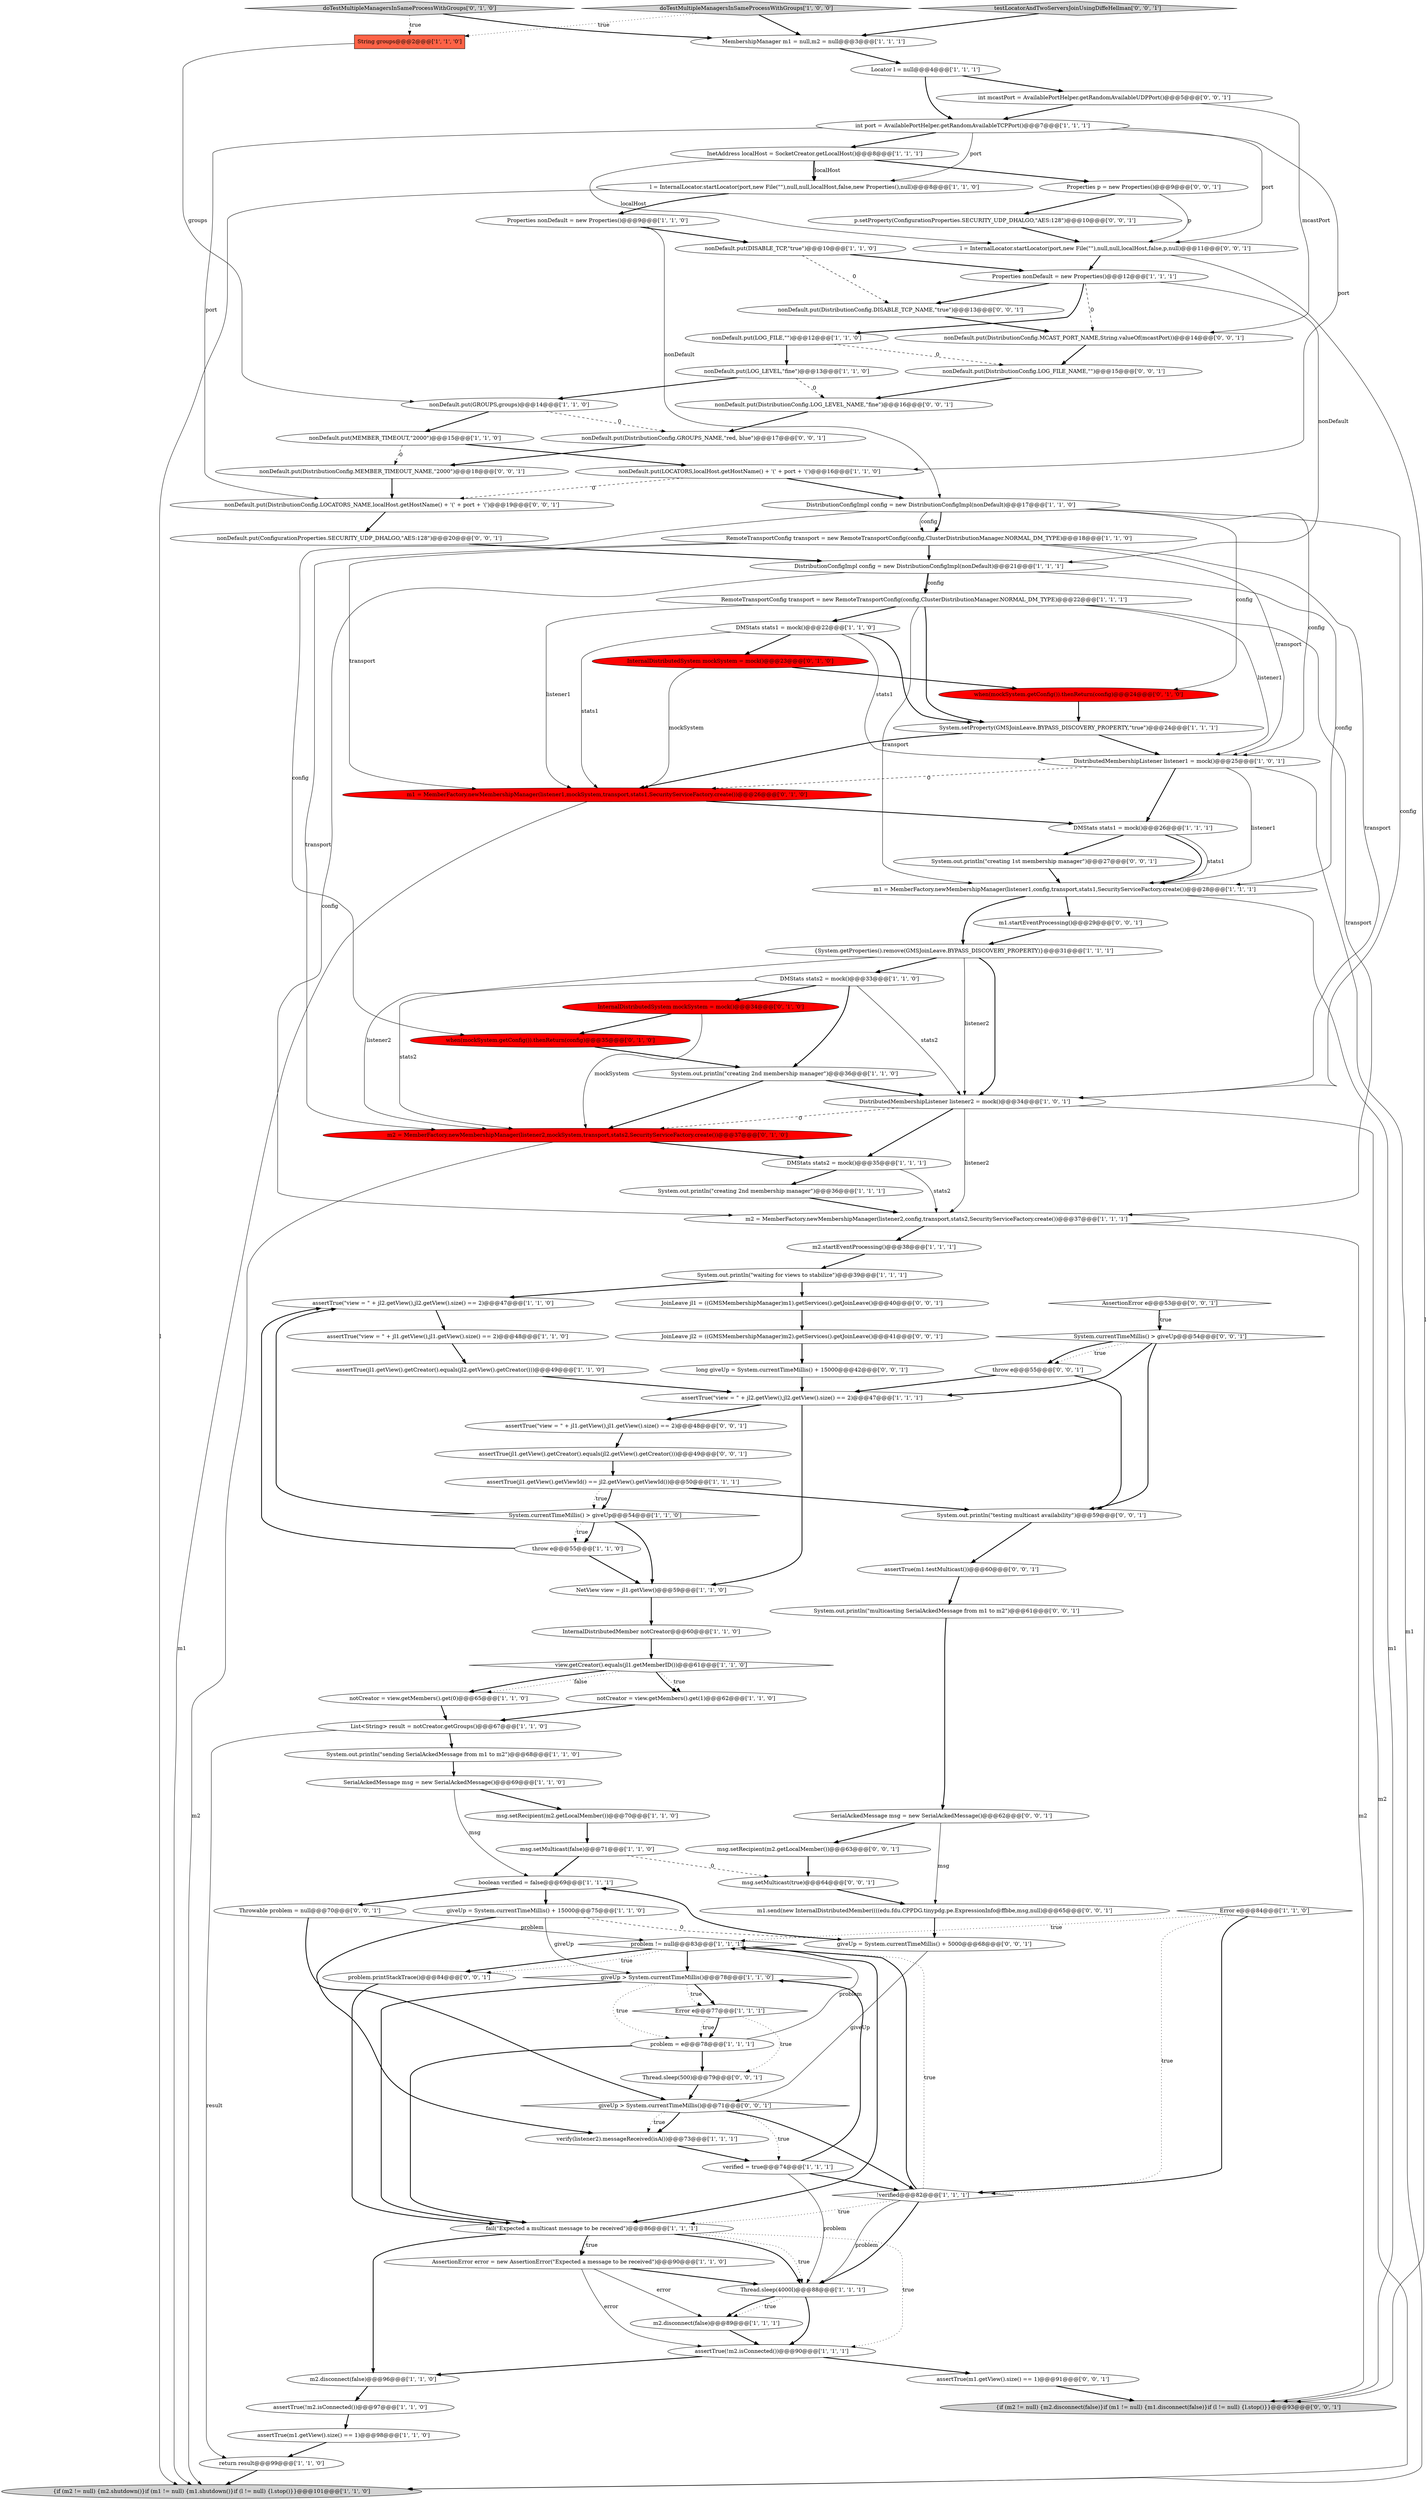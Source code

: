 digraph {
24 [style = filled, label = "m2.startEventProcessing()@@@38@@@['1', '1', '1']", fillcolor = white, shape = ellipse image = "AAA0AAABBB1BBB"];
64 [style = filled, label = "Properties nonDefault = new Properties()@@@9@@@['1', '1', '0']", fillcolor = white, shape = ellipse image = "AAA0AAABBB1BBB"];
91 [style = filled, label = "problem.printStackTrace()@@@84@@@['0', '0', '1']", fillcolor = white, shape = ellipse image = "AAA0AAABBB3BBB"];
65 [style = filled, label = "System.currentTimeMillis() > giveUp@@@54@@@['1', '1', '0']", fillcolor = white, shape = diamond image = "AAA0AAABBB1BBB"];
72 [style = filled, label = "m2 = MemberFactory.newMembershipManager(listener2,mockSystem,transport,stats2,SecurityServiceFactory.create())@@@37@@@['0', '1', '0']", fillcolor = red, shape = ellipse image = "AAA1AAABBB2BBB"];
112 [style = filled, label = "msg.setMulticast(true)@@@64@@@['0', '0', '1']", fillcolor = white, shape = ellipse image = "AAA0AAABBB3BBB"];
48 [style = filled, label = "System.out.println(\"creating 2nd membership manager\")@@@36@@@['1', '1', '1']", fillcolor = white, shape = ellipse image = "AAA0AAABBB1BBB"];
39 [style = filled, label = "DistributionConfigImpl config = new DistributionConfigImpl(nonDefault)@@@17@@@['1', '1', '0']", fillcolor = white, shape = ellipse image = "AAA0AAABBB1BBB"];
82 [style = filled, label = "Throwable problem = null@@@70@@@['0', '0', '1']", fillcolor = white, shape = ellipse image = "AAA0AAABBB3BBB"];
67 [style = filled, label = "problem = e@@@78@@@['1', '1', '1']", fillcolor = white, shape = ellipse image = "AAA0AAABBB1BBB"];
89 [style = filled, label = "m1.send(new InternalDistributedMember((((edu.fdu.CPPDG.tinypdg.pe.ExpressionInfo@ffbbe,msg,null)@@@65@@@['0', '0', '1']", fillcolor = white, shape = ellipse image = "AAA0AAABBB3BBB"];
36 [style = filled, label = "Error e@@@77@@@['1', '1', '1']", fillcolor = white, shape = diamond image = "AAA0AAABBB1BBB"];
13 [style = filled, label = "assertTrue(!m2.isConnected())@@@97@@@['1', '1', '0']", fillcolor = white, shape = ellipse image = "AAA0AAABBB1BBB"];
19 [style = filled, label = "msg.setMulticast(false)@@@71@@@['1', '1', '0']", fillcolor = white, shape = ellipse image = "AAA0AAABBB1BBB"];
40 [style = filled, label = "giveUp = System.currentTimeMillis() + 15000@@@75@@@['1', '1', '0']", fillcolor = white, shape = ellipse image = "AAA0AAABBB1BBB"];
56 [style = filled, label = "assertTrue(jl1.getView().getCreator().equals(jl2.getView().getCreator()))@@@49@@@['1', '1', '0']", fillcolor = white, shape = ellipse image = "AAA0AAABBB1BBB"];
34 [style = filled, label = "!verified@@@82@@@['1', '1', '1']", fillcolor = white, shape = diamond image = "AAA0AAABBB1BBB"];
42 [style = filled, label = "{if (m2 != null) {m2.shutdown()}if (m1 != null) {m1.shutdown()}if (l != null) {l.stop()}}@@@101@@@['1', '1', '0']", fillcolor = lightgray, shape = ellipse image = "AAA0AAABBB1BBB"];
3 [style = filled, label = "AssertionError error = new AssertionError(\"Expected a message to be received\")@@@90@@@['1', '1', '0']", fillcolor = white, shape = ellipse image = "AAA0AAABBB1BBB"];
12 [style = filled, label = "nonDefault.put(GROUPS,groups)@@@14@@@['1', '1', '0']", fillcolor = white, shape = ellipse image = "AAA0AAABBB1BBB"];
32 [style = filled, label = "nonDefault.put(LOCATORS,localHost.getHostName() + '(' + port + '(')@@@16@@@['1', '1', '0']", fillcolor = white, shape = ellipse image = "AAA0AAABBB1BBB"];
108 [style = filled, label = "System.out.println(\"creating 1st membership manager\")@@@27@@@['0', '0', '1']", fillcolor = white, shape = ellipse image = "AAA0AAABBB3BBB"];
70 [style = filled, label = "InternalDistributedSystem mockSystem = mock()@@@23@@@['0', '1', '0']", fillcolor = red, shape = ellipse image = "AAA1AAABBB2BBB"];
63 [style = filled, label = "throw e@@@55@@@['1', '1', '0']", fillcolor = white, shape = ellipse image = "AAA0AAABBB1BBB"];
15 [style = filled, label = "{System.getProperties().remove(GMSJoinLeave.BYPASS_DISCOVERY_PROPERTY)}@@@31@@@['1', '1', '1']", fillcolor = white, shape = ellipse image = "AAA0AAABBB1BBB"];
26 [style = filled, label = "DistributedMembershipListener listener1 = mock()@@@25@@@['1', '0', '1']", fillcolor = white, shape = ellipse image = "AAA0AAABBB1BBB"];
5 [style = filled, label = "DistributionConfigImpl config = new DistributionConfigImpl(nonDefault)@@@21@@@['1', '1', '1']", fillcolor = white, shape = ellipse image = "AAA0AAABBB1BBB"];
103 [style = filled, label = "nonDefault.put(DistributionConfig.LOG_FILE_NAME,\"\")@@@15@@@['0', '0', '1']", fillcolor = white, shape = ellipse image = "AAA0AAABBB3BBB"];
52 [style = filled, label = "notCreator = view.getMembers().get(0)@@@65@@@['1', '1', '0']", fillcolor = white, shape = ellipse image = "AAA0AAABBB1BBB"];
107 [style = filled, label = "p.setProperty(ConfigurationProperties.SECURITY_UDP_DHALGO,\"AES:128\")@@@10@@@['0', '0', '1']", fillcolor = white, shape = ellipse image = "AAA0AAABBB3BBB"];
23 [style = filled, label = "verify(listener2).messageReceived(isA())@@@73@@@['1', '1', '1']", fillcolor = white, shape = ellipse image = "AAA0AAABBB1BBB"];
29 [style = filled, label = "DMStats stats1 = mock()@@@22@@@['1', '1', '0']", fillcolor = white, shape = ellipse image = "AAA0AAABBB1BBB"];
85 [style = filled, label = "int mcastPort = AvailablePortHelper.getRandomAvailableUDPPort()@@@5@@@['0', '0', '1']", fillcolor = white, shape = ellipse image = "AAA0AAABBB3BBB"];
55 [style = filled, label = "view.getCreator().equals(jl1.getMemberID())@@@61@@@['1', '1', '0']", fillcolor = white, shape = diamond image = "AAA0AAABBB1BBB"];
28 [style = filled, label = "Error e@@@84@@@['1', '1', '0']", fillcolor = white, shape = diamond image = "AAA0AAABBB1BBB"];
97 [style = filled, label = "nonDefault.put(ConfigurationProperties.SECURITY_UDP_DHALGO,\"AES:128\")@@@20@@@['0', '0', '1']", fillcolor = white, shape = ellipse image = "AAA0AAABBB3BBB"];
94 [style = filled, label = "System.out.println(\"multicasting SerialAckedMessage from m1 to m2\")@@@61@@@['0', '0', '1']", fillcolor = white, shape = ellipse image = "AAA0AAABBB3BBB"];
20 [style = filled, label = "nonDefault.put(LOG_FILE,\"\")@@@12@@@['1', '1', '0']", fillcolor = white, shape = ellipse image = "AAA0AAABBB1BBB"];
83 [style = filled, label = "throw e@@@55@@@['0', '0', '1']", fillcolor = white, shape = ellipse image = "AAA0AAABBB3BBB"];
14 [style = filled, label = "l = InternalLocator.startLocator(port,new File(\"\"),null,null,localHost,false,new Properties(),null)@@@8@@@['1', '1', '0']", fillcolor = white, shape = ellipse image = "AAA0AAABBB1BBB"];
71 [style = filled, label = "when(mockSystem.getConfig()).thenReturn(config)@@@24@@@['0', '1', '0']", fillcolor = red, shape = ellipse image = "AAA1AAABBB2BBB"];
22 [style = filled, label = "InetAddress localHost = SocketCreator.getLocalHost()@@@8@@@['1', '1', '1']", fillcolor = white, shape = ellipse image = "AAA0AAABBB1BBB"];
31 [style = filled, label = "notCreator = view.getMembers().get(1)@@@62@@@['1', '1', '0']", fillcolor = white, shape = ellipse image = "AAA0AAABBB1BBB"];
54 [style = filled, label = "boolean verified = false@@@69@@@['1', '1', '1']", fillcolor = white, shape = ellipse image = "AAA0AAABBB1BBB"];
58 [style = filled, label = "InternalDistributedMember notCreator@@@60@@@['1', '1', '0']", fillcolor = white, shape = ellipse image = "AAA0AAABBB1BBB"];
9 [style = filled, label = "SerialAckedMessage msg = new SerialAckedMessage()@@@69@@@['1', '1', '0']", fillcolor = white, shape = ellipse image = "AAA0AAABBB1BBB"];
60 [style = filled, label = "RemoteTransportConfig transport = new RemoteTransportConfig(config,ClusterDistributionManager.NORMAL_DM_TYPE)@@@18@@@['1', '1', '0']", fillcolor = white, shape = ellipse image = "AAA0AAABBB1BBB"];
51 [style = filled, label = "nonDefault.put(MEMBER_TIMEOUT,\"2000\")@@@15@@@['1', '1', '0']", fillcolor = white, shape = ellipse image = "AAA0AAABBB1BBB"];
92 [style = filled, label = "nonDefault.put(DistributionConfig.MCAST_PORT_NAME,String.valueOf(mcastPort))@@@14@@@['0', '0', '1']", fillcolor = white, shape = ellipse image = "AAA0AAABBB3BBB"];
69 [style = filled, label = "DistributedMembershipListener listener2 = mock()@@@34@@@['1', '0', '1']", fillcolor = white, shape = ellipse image = "AAA0AAABBB1BBB"];
57 [style = filled, label = "m2.disconnect(false)@@@96@@@['1', '1', '0']", fillcolor = white, shape = ellipse image = "AAA0AAABBB1BBB"];
66 [style = filled, label = "m2.disconnect(false)@@@89@@@['1', '1', '1']", fillcolor = white, shape = ellipse image = "AAA0AAABBB1BBB"];
53 [style = filled, label = "System.out.println(\"waiting for views to stabilize\")@@@39@@@['1', '1', '1']", fillcolor = white, shape = ellipse image = "AAA0AAABBB1BBB"];
10 [style = filled, label = "Locator l = null@@@4@@@['1', '1', '1']", fillcolor = white, shape = ellipse image = "AAA0AAABBB1BBB"];
75 [style = filled, label = "doTestMultipleManagersInSameProcessWithGroups['0', '1', '0']", fillcolor = lightgray, shape = diamond image = "AAA0AAABBB2BBB"];
47 [style = filled, label = "problem != null@@@83@@@['1', '1', '1']", fillcolor = white, shape = diamond image = "AAA0AAABBB1BBB"];
33 [style = filled, label = "NetView view = jl1.getView()@@@59@@@['1', '1', '0']", fillcolor = white, shape = ellipse image = "AAA0AAABBB1BBB"];
113 [style = filled, label = "JoinLeave jl2 = ((GMSMembershipManager)m2).getServices().getJoinLeave()@@@41@@@['0', '0', '1']", fillcolor = white, shape = ellipse image = "AAA0AAABBB3BBB"];
93 [style = filled, label = "System.currentTimeMillis() > giveUp@@@54@@@['0', '0', '1']", fillcolor = white, shape = diamond image = "AAA0AAABBB3BBB"];
102 [style = filled, label = "Thread.sleep(500)@@@79@@@['0', '0', '1']", fillcolor = white, shape = ellipse image = "AAA0AAABBB3BBB"];
44 [style = filled, label = "Thread.sleep(4000l)@@@88@@@['1', '1', '1']", fillcolor = white, shape = ellipse image = "AAA0AAABBB1BBB"];
6 [style = filled, label = "RemoteTransportConfig transport = new RemoteTransportConfig(config,ClusterDistributionManager.NORMAL_DM_TYPE)@@@22@@@['1', '1', '1']", fillcolor = white, shape = ellipse image = "AAA0AAABBB1BBB"];
4 [style = filled, label = "doTestMultipleManagersInSameProcessWithGroups['1', '0', '0']", fillcolor = lightgray, shape = diamond image = "AAA0AAABBB1BBB"];
38 [style = filled, label = "nonDefault.put(LOG_LEVEL,\"fine\")@@@13@@@['1', '1', '0']", fillcolor = white, shape = ellipse image = "AAA0AAABBB1BBB"];
109 [style = filled, label = "assertTrue(jl1.getView().getCreator().equals(jl2.getView().getCreator()))@@@49@@@['0', '0', '1']", fillcolor = white, shape = ellipse image = "AAA0AAABBB3BBB"];
73 [style = filled, label = "m1 = MemberFactory.newMembershipManager(listener1,mockSystem,transport,stats1,SecurityServiceFactory.create())@@@26@@@['0', '1', '0']", fillcolor = red, shape = ellipse image = "AAA1AAABBB2BBB"];
84 [style = filled, label = "nonDefault.put(DistributionConfig.DISABLE_TCP_NAME,\"true\")@@@13@@@['0', '0', '1']", fillcolor = white, shape = ellipse image = "AAA0AAABBB3BBB"];
100 [style = filled, label = "m1.startEventProcessing()@@@29@@@['0', '0', '1']", fillcolor = white, shape = ellipse image = "AAA0AAABBB3BBB"];
95 [style = filled, label = "AssertionError e@@@53@@@['0', '0', '1']", fillcolor = white, shape = diamond image = "AAA0AAABBB3BBB"];
106 [style = filled, label = "assertTrue(\"view = \" + jl1.getView(),jl1.getView().size() == 2)@@@48@@@['0', '0', '1']", fillcolor = white, shape = ellipse image = "AAA0AAABBB3BBB"];
16 [style = filled, label = "String groups@@@2@@@['1', '1', '0']", fillcolor = tomato, shape = box image = "AAA0AAABBB1BBB"];
78 [style = filled, label = "nonDefault.put(DistributionConfig.LOCATORS_NAME,localHost.getHostName() + '(' + port + '(')@@@19@@@['0', '0', '1']", fillcolor = white, shape = ellipse image = "AAA0AAABBB3BBB"];
21 [style = filled, label = "DMStats stats2 = mock()@@@35@@@['1', '1', '1']", fillcolor = white, shape = ellipse image = "AAA0AAABBB1BBB"];
43 [style = filled, label = "m1 = MemberFactory.newMembershipManager(listener1,config,transport,stats1,SecurityServiceFactory.create())@@@28@@@['1', '1', '1']", fillcolor = white, shape = ellipse image = "AAA0AAABBB1BBB"];
7 [style = filled, label = "giveUp > System.currentTimeMillis()@@@78@@@['1', '1', '0']", fillcolor = white, shape = diamond image = "AAA0AAABBB1BBB"];
86 [style = filled, label = "Properties p = new Properties()@@@9@@@['0', '0', '1']", fillcolor = white, shape = ellipse image = "AAA0AAABBB3BBB"];
11 [style = filled, label = "System.setProperty(GMSJoinLeave.BYPASS_DISCOVERY_PROPERTY,\"true\")@@@24@@@['1', '1', '1']", fillcolor = white, shape = ellipse image = "AAA0AAABBB1BBB"];
62 [style = filled, label = "DMStats stats1 = mock()@@@26@@@['1', '1', '1']", fillcolor = white, shape = ellipse image = "AAA0AAABBB1BBB"];
41 [style = filled, label = "assertTrue(!m2.isConnected())@@@90@@@['1', '1', '1']", fillcolor = white, shape = ellipse image = "AAA0AAABBB1BBB"];
46 [style = filled, label = "System.out.println(\"creating 2nd membership manager\")@@@36@@@['1', '1', '0']", fillcolor = white, shape = ellipse image = "AAA0AAABBB1BBB"];
104 [style = filled, label = "nonDefault.put(DistributionConfig.LOG_LEVEL_NAME,\"fine\")@@@16@@@['0', '0', '1']", fillcolor = white, shape = ellipse image = "AAA0AAABBB3BBB"];
2 [style = filled, label = "Properties nonDefault = new Properties()@@@12@@@['1', '1', '1']", fillcolor = white, shape = ellipse image = "AAA0AAABBB1BBB"];
25 [style = filled, label = "fail(\"Expected a multicast message to be received\")@@@86@@@['1', '1', '1']", fillcolor = white, shape = ellipse image = "AAA0AAABBB1BBB"];
79 [style = filled, label = "{if (m2 != null) {m2.disconnect(false)}if (m1 != null) {m1.disconnect(false)}if (l != null) {l.stop()}}@@@93@@@['0', '0', '1']", fillcolor = lightgray, shape = ellipse image = "AAA0AAABBB3BBB"];
17 [style = filled, label = "assertTrue(\"view = \" + jl2.getView(),jl2.getView().size() == 2)@@@47@@@['1', '1', '1']", fillcolor = white, shape = ellipse image = "AAA0AAABBB1BBB"];
74 [style = filled, label = "when(mockSystem.getConfig()).thenReturn(config)@@@35@@@['0', '1', '0']", fillcolor = red, shape = ellipse image = "AAA1AAABBB2BBB"];
87 [style = filled, label = "nonDefault.put(DistributionConfig.GROUPS_NAME,\"red, blue\")@@@17@@@['0', '0', '1']", fillcolor = white, shape = ellipse image = "AAA0AAABBB3BBB"];
105 [style = filled, label = "nonDefault.put(DistributionConfig.MEMBER_TIMEOUT_NAME,\"2000\")@@@18@@@['0', '0', '1']", fillcolor = white, shape = ellipse image = "AAA0AAABBB3BBB"];
49 [style = filled, label = "assertTrue(jl1.getView().getViewId() == jl2.getView().getViewId())@@@50@@@['1', '1', '1']", fillcolor = white, shape = ellipse image = "AAA0AAABBB1BBB"];
77 [style = filled, label = "testLocatorAndTwoServersJoinUsingDiffeHellman['0', '0', '1']", fillcolor = lightgray, shape = diamond image = "AAA0AAABBB3BBB"];
35 [style = filled, label = "System.out.println(\"sending SerialAckedMessage from m1 to m2\")@@@68@@@['1', '1', '0']", fillcolor = white, shape = ellipse image = "AAA0AAABBB1BBB"];
110 [style = filled, label = "assertTrue(m1.getView().size() == 1)@@@91@@@['0', '0', '1']", fillcolor = white, shape = ellipse image = "AAA0AAABBB3BBB"];
81 [style = filled, label = "SerialAckedMessage msg = new SerialAckedMessage()@@@62@@@['0', '0', '1']", fillcolor = white, shape = ellipse image = "AAA0AAABBB3BBB"];
30 [style = filled, label = "int port = AvailablePortHelper.getRandomAvailableTCPPort()@@@7@@@['1', '1', '1']", fillcolor = white, shape = ellipse image = "AAA0AAABBB1BBB"];
76 [style = filled, label = "InternalDistributedSystem mockSystem = mock()@@@34@@@['0', '1', '0']", fillcolor = red, shape = ellipse image = "AAA1AAABBB2BBB"];
59 [style = filled, label = "assertTrue(\"view = \" + jl1.getView(),jl1.getView().size() == 2)@@@48@@@['1', '1', '0']", fillcolor = white, shape = ellipse image = "AAA0AAABBB1BBB"];
88 [style = filled, label = "System.out.println(\"testing multicast availability\")@@@59@@@['0', '0', '1']", fillcolor = white, shape = ellipse image = "AAA0AAABBB3BBB"];
37 [style = filled, label = "return result@@@99@@@['1', '1', '0']", fillcolor = white, shape = ellipse image = "AAA0AAABBB1BBB"];
68 [style = filled, label = "m2 = MemberFactory.newMembershipManager(listener2,config,transport,stats2,SecurityServiceFactory.create())@@@37@@@['1', '1', '1']", fillcolor = white, shape = ellipse image = "AAA0AAABBB1BBB"];
18 [style = filled, label = "MembershipManager m1 = null,m2 = null@@@3@@@['1', '1', '1']", fillcolor = white, shape = ellipse image = "AAA0AAABBB1BBB"];
98 [style = filled, label = "long giveUp = System.currentTimeMillis() + 15000@@@42@@@['0', '0', '1']", fillcolor = white, shape = ellipse image = "AAA0AAABBB3BBB"];
45 [style = filled, label = "assertTrue(m1.getView().size() == 1)@@@98@@@['1', '1', '0']", fillcolor = white, shape = ellipse image = "AAA0AAABBB1BBB"];
8 [style = filled, label = "msg.setRecipient(m2.getLocalMember())@@@70@@@['1', '1', '0']", fillcolor = white, shape = ellipse image = "AAA0AAABBB1BBB"];
111 [style = filled, label = "msg.setRecipient(m2.getLocalMember())@@@63@@@['0', '0', '1']", fillcolor = white, shape = ellipse image = "AAA0AAABBB3BBB"];
101 [style = filled, label = "l = InternalLocator.startLocator(port,new File(\"\"),null,null,localHost,false,p,null)@@@11@@@['0', '0', '1']", fillcolor = white, shape = ellipse image = "AAA0AAABBB3BBB"];
1 [style = filled, label = "assertTrue(\"view = \" + jl2.getView(),jl2.getView().size() == 2)@@@47@@@['1', '1', '0']", fillcolor = white, shape = ellipse image = "AAA0AAABBB1BBB"];
27 [style = filled, label = "List<String> result = notCreator.getGroups()@@@67@@@['1', '1', '0']", fillcolor = white, shape = ellipse image = "AAA0AAABBB1BBB"];
96 [style = filled, label = "giveUp = System.currentTimeMillis() + 5000@@@68@@@['0', '0', '1']", fillcolor = white, shape = ellipse image = "AAA0AAABBB3BBB"];
99 [style = filled, label = "JoinLeave jl1 = ((GMSMembershipManager)m1).getServices().getJoinLeave()@@@40@@@['0', '0', '1']", fillcolor = white, shape = ellipse image = "AAA0AAABBB3BBB"];
61 [style = filled, label = "nonDefault.put(DISABLE_TCP,\"true\")@@@10@@@['1', '1', '0']", fillcolor = white, shape = ellipse image = "AAA0AAABBB1BBB"];
0 [style = filled, label = "DMStats stats2 = mock()@@@33@@@['1', '1', '0']", fillcolor = white, shape = ellipse image = "AAA0AAABBB1BBB"];
80 [style = filled, label = "assertTrue(m1.testMulticast())@@@60@@@['0', '0', '1']", fillcolor = white, shape = ellipse image = "AAA0AAABBB3BBB"];
90 [style = filled, label = "giveUp > System.currentTimeMillis()@@@71@@@['0', '0', '1']", fillcolor = white, shape = diamond image = "AAA0AAABBB3BBB"];
50 [style = filled, label = "verified = true@@@74@@@['1', '1', '1']", fillcolor = white, shape = ellipse image = "AAA0AAABBB1BBB"];
7->67 [style = dotted, label="true"];
46->72 [style = bold, label=""];
30->32 [style = solid, label="port"];
69->21 [style = bold, label=""];
71->11 [style = bold, label=""];
97->5 [style = bold, label=""];
83->88 [style = bold, label=""];
52->27 [style = bold, label=""];
36->67 [style = dotted, label="true"];
67->25 [style = bold, label=""];
82->47 [style = solid, label="problem"];
0->46 [style = bold, label=""];
68->24 [style = bold, label=""];
47->7 [style = bold, label=""];
55->52 [style = dotted, label="false"];
7->36 [style = dotted, label="true"];
73->62 [style = bold, label=""];
70->73 [style = solid, label="mockSystem"];
62->108 [style = bold, label=""];
38->12 [style = bold, label=""];
21->48 [style = bold, label=""];
73->42 [style = solid, label="m1"];
14->64 [style = bold, label=""];
41->110 [style = bold, label=""];
81->89 [style = solid, label="msg"];
102->90 [style = bold, label=""];
51->32 [style = bold, label=""];
40->23 [style = bold, label=""];
25->44 [style = bold, label=""];
55->31 [style = dotted, label="true"];
6->29 [style = bold, label=""];
17->106 [style = bold, label=""];
107->101 [style = bold, label=""];
39->60 [style = bold, label=""];
96->54 [style = bold, label=""];
50->44 [style = solid, label="problem"];
103->104 [style = bold, label=""];
32->78 [style = dashed, label="0"];
26->42 [style = solid, label="m1"];
70->71 [style = bold, label=""];
0->69 [style = solid, label="stats2"];
15->0 [style = bold, label=""];
3->66 [style = solid, label="error"];
6->11 [style = bold, label=""];
88->80 [style = bold, label=""];
101->79 [style = solid, label="l"];
13->45 [style = bold, label=""];
47->91 [style = dotted, label="true"];
5->43 [style = solid, label="config"];
36->67 [style = bold, label=""];
29->73 [style = solid, label="stats1"];
30->78 [style = solid, label="port"];
55->31 [style = bold, label=""];
10->85 [style = bold, label=""];
84->92 [style = bold, label=""];
24->53 [style = bold, label=""];
25->44 [style = dotted, label="true"];
11->73 [style = bold, label=""];
25->57 [style = bold, label=""];
86->107 [style = bold, label=""];
57->13 [style = bold, label=""];
12->87 [style = dashed, label="0"];
83->17 [style = bold, label=""];
2->20 [style = bold, label=""];
6->26 [style = solid, label="listener1"];
78->97 [style = bold, label=""];
67->47 [style = solid, label="problem"];
53->99 [style = bold, label=""];
63->1 [style = bold, label=""];
34->47 [style = dotted, label="true"];
16->12 [style = solid, label="groups"];
111->112 [style = bold, label=""];
39->26 [style = solid, label="config"];
75->18 [style = bold, label=""];
65->33 [style = bold, label=""];
89->96 [style = bold, label=""];
34->47 [style = bold, label=""];
85->92 [style = solid, label="mcastPort"];
25->3 [style = bold, label=""];
98->17 [style = bold, label=""];
40->7 [style = solid, label="giveUp"];
5->6 [style = solid, label="config"];
4->18 [style = bold, label=""];
20->38 [style = bold, label=""];
9->8 [style = bold, label=""];
66->41 [style = bold, label=""];
77->18 [style = bold, label=""];
12->51 [style = bold, label=""];
72->42 [style = solid, label="m2"];
100->15 [style = bold, label=""];
90->23 [style = bold, label=""];
62->43 [style = bold, label=""];
47->25 [style = bold, label=""];
5->6 [style = bold, label=""];
31->27 [style = bold, label=""];
95->93 [style = bold, label=""];
47->91 [style = bold, label=""];
6->73 [style = solid, label="listener1"];
92->103 [style = bold, label=""];
34->44 [style = solid, label="problem"];
44->41 [style = bold, label=""];
39->60 [style = solid, label="config"];
1->59 [style = bold, label=""];
61->2 [style = bold, label=""];
67->102 [style = bold, label=""];
72->21 [style = bold, label=""];
106->109 [style = bold, label=""];
22->14 [style = bold, label=""];
59->56 [style = bold, label=""];
93->83 [style = bold, label=""];
65->1 [style = bold, label=""];
33->58 [style = bold, label=""];
44->66 [style = bold, label=""];
29->11 [style = bold, label=""];
28->34 [style = dotted, label="true"];
68->79 [style = solid, label="m2"];
9->54 [style = solid, label="msg"];
11->26 [style = bold, label=""];
90->23 [style = dotted, label="true"];
50->34 [style = bold, label=""];
21->68 [style = solid, label="stats2"];
54->40 [style = bold, label=""];
101->2 [style = bold, label=""];
75->16 [style = dotted, label="true"];
36->102 [style = dotted, label="true"];
60->73 [style = solid, label="transport"];
35->9 [style = bold, label=""];
54->82 [style = bold, label=""];
2->5 [style = solid, label="nonDefault"];
49->65 [style = dotted, label="true"];
39->69 [style = solid, label="config"];
26->62 [style = bold, label=""];
49->65 [style = bold, label=""];
43->100 [style = bold, label=""];
108->43 [style = bold, label=""];
27->37 [style = solid, label="result"];
60->26 [style = solid, label="transport"];
87->105 [style = bold, label=""];
27->35 [style = bold, label=""];
113->98 [style = bold, label=""];
30->101 [style = solid, label="port"];
60->5 [style = bold, label=""];
19->54 [style = bold, label=""];
76->74 [style = bold, label=""];
3->44 [style = bold, label=""];
6->68 [style = solid, label="transport"];
15->69 [style = solid, label="listener2"];
74->46 [style = bold, label=""];
18->10 [style = bold, label=""];
48->68 [style = bold, label=""];
2->84 [style = bold, label=""];
94->81 [style = bold, label=""];
34->44 [style = bold, label=""];
39->71 [style = solid, label="config"];
64->61 [style = bold, label=""];
32->39 [style = bold, label=""];
53->1 [style = bold, label=""];
46->69 [style = bold, label=""];
55->52 [style = bold, label=""];
3->41 [style = solid, label="error"];
6->43 [style = solid, label="transport"];
86->101 [style = solid, label="p"];
93->17 [style = bold, label=""];
10->30 [style = bold, label=""];
65->63 [style = bold, label=""];
34->25 [style = dotted, label="true"];
7->36 [style = bold, label=""];
37->42 [style = bold, label=""];
23->50 [style = bold, label=""];
91->25 [style = bold, label=""];
61->84 [style = dashed, label="0"];
0->72 [style = solid, label="stats2"];
30->14 [style = solid, label="port"];
22->14 [style = solid, label="localHost"];
30->22 [style = bold, label=""];
93->83 [style = dotted, label="true"];
63->33 [style = bold, label=""];
28->47 [style = dotted, label="true"];
28->34 [style = bold, label=""];
76->72 [style = solid, label="mockSystem"];
38->104 [style = dashed, label="0"];
15->69 [style = bold, label=""];
51->105 [style = dashed, label="0"];
8->19 [style = bold, label=""];
15->72 [style = solid, label="listener2"];
95->93 [style = dotted, label="true"];
26->73 [style = dashed, label="0"];
19->112 [style = dashed, label="0"];
69->42 [style = solid, label="m2"];
43->79 [style = solid, label="m1"];
62->43 [style = solid, label="stats1"];
90->34 [style = bold, label=""];
44->66 [style = dotted, label="true"];
60->72 [style = solid, label="transport"];
50->7 [style = bold, label=""];
17->33 [style = bold, label=""];
58->55 [style = bold, label=""];
110->79 [style = bold, label=""];
96->90 [style = solid, label="giveUp"];
25->41 [style = dotted, label="true"];
26->43 [style = solid, label="listener1"];
105->78 [style = bold, label=""];
20->103 [style = dashed, label="0"];
41->57 [style = bold, label=""];
69->72 [style = dashed, label="0"];
22->101 [style = solid, label="localHost"];
109->49 [style = bold, label=""];
56->17 [style = bold, label=""];
0->76 [style = bold, label=""];
99->113 [style = bold, label=""];
29->26 [style = solid, label="stats1"];
82->90 [style = bold, label=""];
5->68 [style = solid, label="config"];
104->87 [style = bold, label=""];
14->42 [style = solid, label="l"];
64->39 [style = solid, label="nonDefault"];
112->89 [style = bold, label=""];
80->94 [style = bold, label=""];
43->15 [style = bold, label=""];
69->68 [style = solid, label="listener2"];
90->50 [style = dotted, label="true"];
85->30 [style = bold, label=""];
22->86 [style = bold, label=""];
25->3 [style = dotted, label="true"];
60->69 [style = solid, label="transport"];
40->96 [style = dashed, label="0"];
39->74 [style = solid, label="config"];
7->25 [style = bold, label=""];
93->88 [style = bold, label=""];
45->37 [style = bold, label=""];
4->16 [style = dotted, label="true"];
29->70 [style = bold, label=""];
65->63 [style = dotted, label="true"];
81->111 [style = bold, label=""];
49->88 [style = bold, label=""];
2->92 [style = dashed, label="0"];
}
